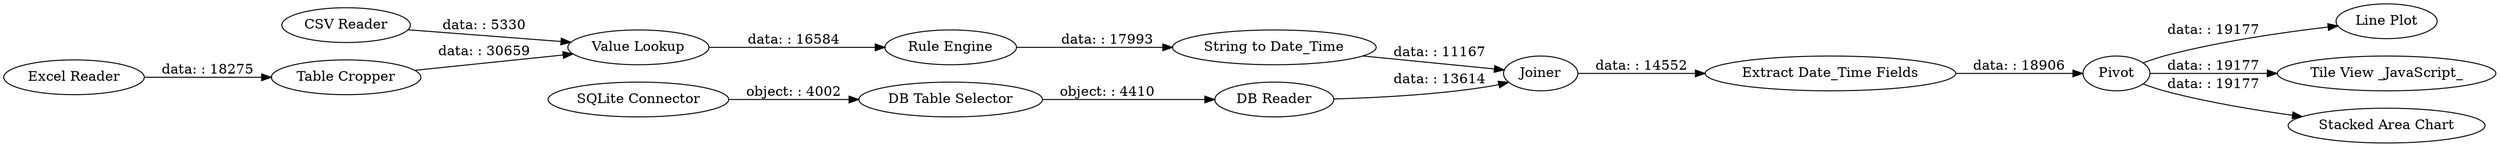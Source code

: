 digraph {
	"-7108885368364135968_374" [label="Line Plot"]
	"-7108885368364135968_424" [label="CSV Reader"]
	"-7108885368364135968_413" [label="Tile View _JavaScript_"]
	"-7108885368364135968_373" [label=Pivot]
	"-7108885368364135968_266" [label="Table Cropper"]
	"-7108885368364135968_368" [label=Joiner]
	"-7108885368364135968_271" [label="Value Lookup"]
	"-7108885368364135968_273" [label="String to Date_Time"]
	"-7108885368364135968_412" [label="Stacked Area Chart"]
	"-7108885368364135968_403" [label="DB Table Selector"]
	"-7108885368364135968_406" [label="SQLite Connector"]
	"-7108885368364135968_426" [label="Excel Reader"]
	"-7108885368364135968_404" [label="DB Reader"]
	"-7108885368364135968_272" [label="Rule Engine"]
	"-7108885368364135968_375" [label="Extract Date_Time Fields"]
	"-7108885368364135968_375" -> "-7108885368364135968_373" [label="data: : 18906"]
	"-7108885368364135968_373" -> "-7108885368364135968_374" [label="data: : 19177"]
	"-7108885368364135968_373" -> "-7108885368364135968_412" [label="data: : 19177"]
	"-7108885368364135968_272" -> "-7108885368364135968_273" [label="data: : 17993"]
	"-7108885368364135968_273" -> "-7108885368364135968_368" [label="data: : 11167"]
	"-7108885368364135968_403" -> "-7108885368364135968_404" [label="object: : 4410"]
	"-7108885368364135968_406" -> "-7108885368364135968_403" [label="object: : 4002"]
	"-7108885368364135968_373" -> "-7108885368364135968_413" [label="data: : 19177"]
	"-7108885368364135968_266" -> "-7108885368364135968_271" [label="data: : 30659"]
	"-7108885368364135968_271" -> "-7108885368364135968_272" [label="data: : 16584"]
	"-7108885368364135968_404" -> "-7108885368364135968_368" [label="data: : 13614"]
	"-7108885368364135968_426" -> "-7108885368364135968_266" [label="data: : 18275"]
	"-7108885368364135968_368" -> "-7108885368364135968_375" [label="data: : 14552"]
	"-7108885368364135968_424" -> "-7108885368364135968_271" [label="data: : 5330"]
	rankdir=LR
}
